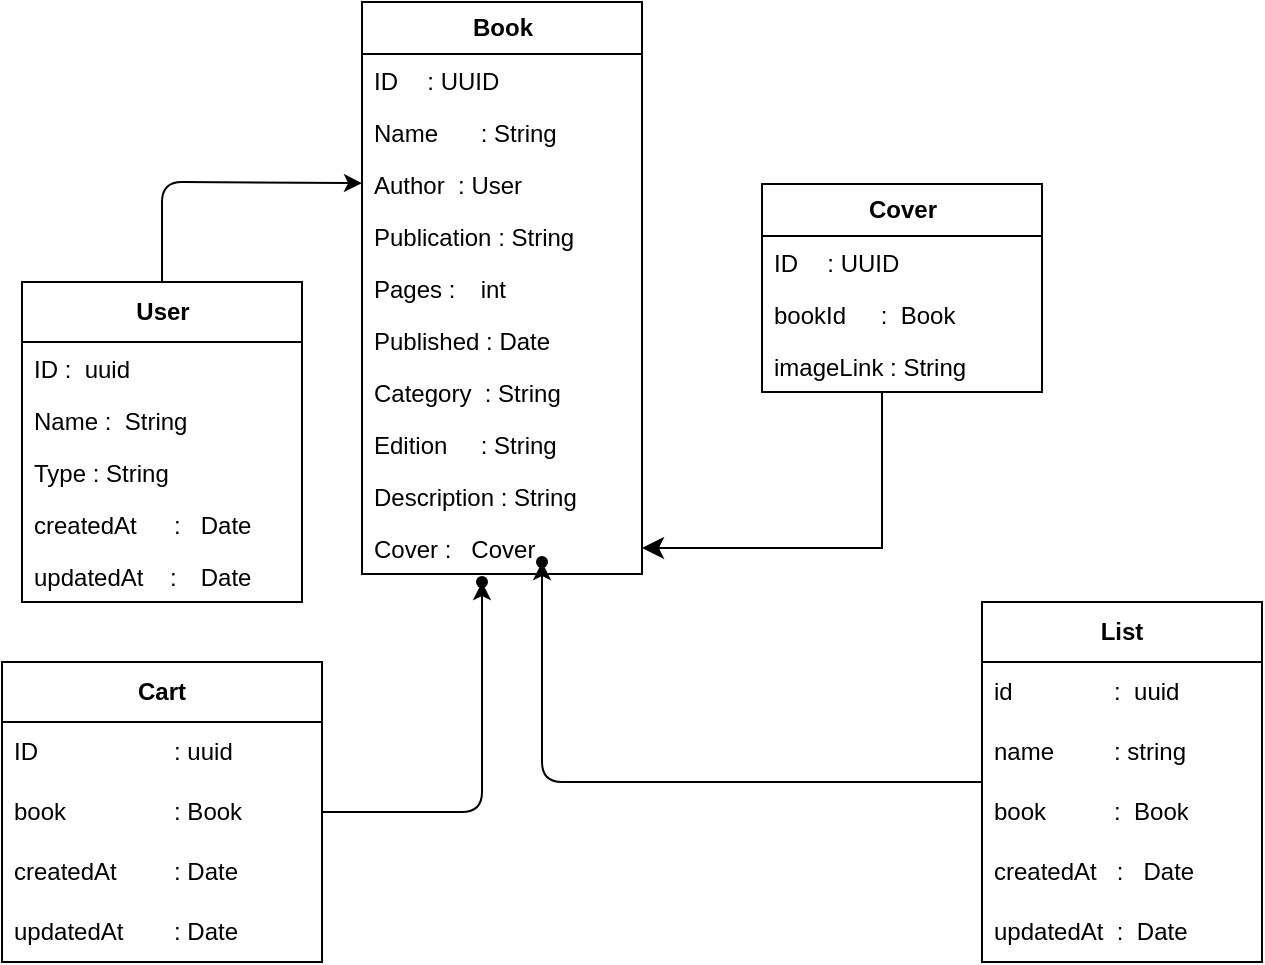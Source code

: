 <mxfile>
    <diagram id="ycOKhfUeuXpyQu7Wnpmq" name="Page-1">
        <mxGraphModel dx="832" dy="472" grid="1" gridSize="10" guides="1" tooltips="1" connect="1" arrows="1" fold="1" page="1" pageScale="1" pageWidth="1100" pageHeight="850" background="none" math="0" shadow="0">
            <root>
                <mxCell id="0"/>
                <mxCell id="1" parent="0"/>
                <mxCell id="7" value="&lt;b&gt;Book&lt;/b&gt;" style="swimlane;fontStyle=0;childLayout=stackLayout;horizontal=1;startSize=26;fillColor=none;horizontalStack=0;resizeParent=1;resizeParentMax=0;resizeLast=0;collapsible=1;marginBottom=0;html=1;" parent="1" vertex="1">
                    <mxGeometry x="330" y="80" width="140" height="286" as="geometry"/>
                </mxCell>
                <mxCell id="8" value="ID&lt;span style=&quot;white-space: pre;&quot;&gt;&#9;&lt;/span&gt;: UUID" style="text;strokeColor=none;fillColor=none;align=left;verticalAlign=top;spacingLeft=4;spacingRight=4;overflow=hidden;rotatable=0;points=[[0,0.5],[1,0.5]];portConstraint=eastwest;whiteSpace=wrap;html=1;" parent="7" vertex="1">
                    <mxGeometry y="26" width="140" height="26" as="geometry"/>
                </mxCell>
                <mxCell id="9" value="Name&lt;span style=&quot;white-space: pre;&quot;&gt;&#9;&lt;/span&gt;: String" style="text;strokeColor=none;fillColor=none;align=left;verticalAlign=top;spacingLeft=4;spacingRight=4;overflow=hidden;rotatable=0;points=[[0,0.5],[1,0.5]];portConstraint=eastwest;whiteSpace=wrap;html=1;" parent="7" vertex="1">
                    <mxGeometry y="52" width="140" height="26" as="geometry"/>
                </mxCell>
                <mxCell id="10" value="Author&amp;nbsp;&lt;span style=&quot;&quot;&gt;&#9;&lt;/span&gt;: User&lt;br&gt;" style="text;strokeColor=none;fillColor=none;align=left;verticalAlign=top;spacingLeft=4;spacingRight=4;overflow=hidden;rotatable=0;points=[[0,0.5],[1,0.5]];portConstraint=eastwest;whiteSpace=wrap;html=1;" parent="7" vertex="1">
                    <mxGeometry y="78" width="140" height="26" as="geometry"/>
                </mxCell>
                <mxCell id="11" value="Publication&lt;span style=&quot;&quot;&gt;&#9;&lt;/span&gt;: String" style="text;strokeColor=none;fillColor=none;align=left;verticalAlign=top;spacingLeft=4;spacingRight=4;overflow=hidden;rotatable=0;points=[[0,0.5],[1,0.5]];portConstraint=eastwest;whiteSpace=wrap;html=1;" parent="7" vertex="1">
                    <mxGeometry y="104" width="140" height="26" as="geometry"/>
                </mxCell>
                <mxCell id="12" value="Pages&lt;span style=&quot;&quot;&gt;&#9;&lt;/span&gt;:&amp;nbsp;&lt;span style=&quot;white-space: pre;&quot;&gt;&#9;&lt;/span&gt;int" style="text;strokeColor=none;fillColor=none;align=left;verticalAlign=top;spacingLeft=4;spacingRight=4;overflow=hidden;rotatable=0;points=[[0,0.5],[1,0.5]];portConstraint=eastwest;whiteSpace=wrap;html=1;" parent="7" vertex="1">
                    <mxGeometry y="130" width="140" height="26" as="geometry"/>
                </mxCell>
                <mxCell id="13" value="Published : Date" style="text;strokeColor=none;fillColor=none;align=left;verticalAlign=top;spacingLeft=4;spacingRight=4;overflow=hidden;rotatable=0;points=[[0,0.5],[1,0.5]];portConstraint=eastwest;whiteSpace=wrap;html=1;" parent="7" vertex="1">
                    <mxGeometry y="156" width="140" height="26" as="geometry"/>
                </mxCell>
                <mxCell id="14" value="Category&amp;nbsp; : String&amp;nbsp;&amp;nbsp;" style="text;strokeColor=none;fillColor=none;align=left;verticalAlign=top;spacingLeft=4;spacingRight=4;overflow=hidden;rotatable=0;points=[[0,0.5],[1,0.5]];portConstraint=eastwest;whiteSpace=wrap;html=1;" parent="7" vertex="1">
                    <mxGeometry y="182" width="140" height="26" as="geometry"/>
                </mxCell>
                <mxCell id="15" value="Edition&lt;span style=&quot;white-space: pre;&quot;&gt;&#9;&lt;/span&gt;: String" style="text;strokeColor=none;fillColor=none;align=left;verticalAlign=top;spacingLeft=4;spacingRight=4;overflow=hidden;rotatable=0;points=[[0,0.5],[1,0.5]];portConstraint=eastwest;whiteSpace=wrap;html=1;" parent="7" vertex="1">
                    <mxGeometry y="208" width="140" height="26" as="geometry"/>
                </mxCell>
                <mxCell id="16" value="Description : String" style="text;strokeColor=none;fillColor=none;align=left;verticalAlign=top;spacingLeft=4;spacingRight=4;overflow=hidden;rotatable=0;points=[[0,0.5],[1,0.5]];portConstraint=eastwest;whiteSpace=wrap;html=1;" parent="7" vertex="1">
                    <mxGeometry y="234" width="140" height="26" as="geometry"/>
                </mxCell>
                <mxCell id="17" value="Cover :&amp;nbsp; &amp;nbsp;Cover" style="text;strokeColor=none;fillColor=none;align=left;verticalAlign=top;spacingLeft=4;spacingRight=4;overflow=hidden;rotatable=0;points=[[0,0.5],[1,0.5]];portConstraint=eastwest;whiteSpace=wrap;html=1;" parent="7" vertex="1">
                    <mxGeometry y="260" width="140" height="26" as="geometry"/>
                </mxCell>
                <mxCell id="18" value="&lt;b&gt;Cover&lt;/b&gt;" style="swimlane;fontStyle=0;childLayout=stackLayout;horizontal=1;startSize=26;fillColor=none;horizontalStack=0;resizeParent=1;resizeParentMax=0;resizeLast=0;collapsible=1;marginBottom=0;html=1;" parent="1" vertex="1">
                    <mxGeometry x="530" y="171" width="140" height="104" as="geometry"/>
                </mxCell>
                <mxCell id="19" value="ID&lt;span style=&quot;white-space: pre;&quot;&gt;&#9;&lt;/span&gt;: UUID" style="text;strokeColor=none;fillColor=none;align=left;verticalAlign=top;spacingLeft=4;spacingRight=4;overflow=hidden;rotatable=0;points=[[0,0.5],[1,0.5]];portConstraint=eastwest;whiteSpace=wrap;html=1;" parent="18" vertex="1">
                    <mxGeometry y="26" width="140" height="26" as="geometry"/>
                </mxCell>
                <mxCell id="20" value="bookId&lt;span style=&quot;white-space: pre;&quot;&gt;&#9;&lt;/span&gt;:&amp;nbsp; Book" style="text;strokeColor=none;fillColor=none;align=left;verticalAlign=top;spacingLeft=4;spacingRight=4;overflow=hidden;rotatable=0;points=[[0,0.5],[1,0.5]];portConstraint=eastwest;whiteSpace=wrap;html=1;" parent="18" vertex="1">
                    <mxGeometry y="52" width="140" height="26" as="geometry"/>
                </mxCell>
                <mxCell id="21" value="imageLink : String" style="text;strokeColor=none;fillColor=none;align=left;verticalAlign=top;spacingLeft=4;spacingRight=4;overflow=hidden;rotatable=0;points=[[0,0.5],[1,0.5]];portConstraint=eastwest;whiteSpace=wrap;html=1;" parent="18" vertex="1">
                    <mxGeometry y="78" width="140" height="26" as="geometry"/>
                </mxCell>
                <mxCell id="25" value="" style="edgeStyle=segmentEdgeStyle;endArrow=classic;html=1;curved=0;rounded=0;endSize=8;startSize=8;" parent="1" target="17" edge="1">
                    <mxGeometry width="50" height="50" relative="1" as="geometry">
                        <mxPoint x="590" y="275" as="sourcePoint"/>
                        <mxPoint x="610" y="413" as="targetPoint"/>
                        <Array as="points">
                            <mxPoint x="590" y="353"/>
                        </Array>
                    </mxGeometry>
                </mxCell>
                <mxCell id="_cBVwGWjOP9ioKIP5It5-40" value="" style="edgeStyle=none;html=1;" parent="1" source="26" target="10" edge="1">
                    <mxGeometry relative="1" as="geometry">
                        <Array as="points">
                            <mxPoint x="230" y="170"/>
                        </Array>
                    </mxGeometry>
                </mxCell>
                <mxCell id="26" value="&lt;b&gt;User&lt;/b&gt;" style="swimlane;fontStyle=0;childLayout=stackLayout;horizontal=1;startSize=30;fillColor=none;horizontalStack=0;resizeParent=1;resizeParentMax=0;resizeLast=0;collapsible=1;marginBottom=0;html=1;" parent="1" vertex="1">
                    <mxGeometry x="160" y="220" width="140" height="160" as="geometry"/>
                </mxCell>
                <mxCell id="27" value="ID :&amp;nbsp; uuid" style="text;strokeColor=none;fillColor=none;align=left;verticalAlign=top;spacingLeft=4;spacingRight=4;overflow=hidden;rotatable=0;points=[[0,0.5],[1,0.5]];portConstraint=eastwest;whiteSpace=wrap;html=1;" parent="26" vertex="1">
                    <mxGeometry y="30" width="140" height="26" as="geometry"/>
                </mxCell>
                <mxCell id="28" value="Name&lt;span style=&quot;&quot;&gt;&#9;&lt;/span&gt;:&amp;nbsp; String" style="text;strokeColor=none;fillColor=none;align=left;verticalAlign=top;spacingLeft=4;spacingRight=4;overflow=hidden;rotatable=0;points=[[0,0.5],[1,0.5]];portConstraint=eastwest;whiteSpace=wrap;html=1;" parent="26" vertex="1">
                    <mxGeometry y="56" width="140" height="26" as="geometry"/>
                </mxCell>
                <mxCell id="29" value="Type : String" style="text;strokeColor=none;fillColor=none;align=left;verticalAlign=top;spacingLeft=4;spacingRight=4;overflow=hidden;rotatable=0;points=[[0,0.5],[1,0.5]];portConstraint=eastwest;whiteSpace=wrap;html=1;" parent="26" vertex="1">
                    <mxGeometry y="82" width="140" height="26" as="geometry"/>
                </mxCell>
                <mxCell id="_cBVwGWjOP9ioKIP5It5-51" value="createdAt&lt;span style=&quot;white-space: pre;&quot;&gt;&#9;&lt;/span&gt;&amp;nbsp; &amp;nbsp; &amp;nbsp;:&amp;nbsp; &amp;nbsp;Date" style="text;strokeColor=none;fillColor=none;align=left;verticalAlign=top;spacingLeft=4;spacingRight=4;overflow=hidden;rotatable=0;points=[[0,0.5],[1,0.5]];portConstraint=eastwest;whiteSpace=wrap;html=1;" parent="26" vertex="1">
                    <mxGeometry y="108" width="140" height="26" as="geometry"/>
                </mxCell>
                <mxCell id="_cBVwGWjOP9ioKIP5It5-52" value="updatedAt&amp;nbsp; &amp;nbsp; :&lt;span style=&quot;white-space: pre;&quot;&gt;&#9;&lt;/span&gt;&amp;nbsp;Date" style="text;strokeColor=none;fillColor=none;align=left;verticalAlign=top;spacingLeft=4;spacingRight=4;overflow=hidden;rotatable=0;points=[[0,0.5],[1,0.5]];portConstraint=eastwest;whiteSpace=wrap;html=1;" parent="26" vertex="1">
                    <mxGeometry y="134" width="140" height="26" as="geometry"/>
                </mxCell>
                <mxCell id="_cBVwGWjOP9ioKIP5It5-50" value="" style="edgeStyle=orthogonalEdgeStyle;html=1;" parent="1" source="_cBVwGWjOP9ioKIP5It5-34" target="_cBVwGWjOP9ioKIP5It5-48" edge="1">
                    <mxGeometry relative="1" as="geometry"/>
                </mxCell>
                <mxCell id="_cBVwGWjOP9ioKIP5It5-34" value="&lt;b&gt;Cart&lt;/b&gt;" style="swimlane;fontStyle=0;childLayout=stackLayout;horizontal=1;startSize=30;horizontalStack=0;resizeParent=1;resizeParentMax=0;resizeLast=0;collapsible=1;marginBottom=0;whiteSpace=wrap;html=1;" parent="1" vertex="1">
                    <mxGeometry x="150" y="410" width="160" height="150" as="geometry"/>
                </mxCell>
                <mxCell id="_cBVwGWjOP9ioKIP5It5-35" value="ID&lt;span style=&quot;white-space: pre;&quot;&gt;&#9;&lt;/span&gt; &lt;span style=&quot;white-space: pre;&quot;&gt;&#9;&lt;/span&gt;&lt;span style=&quot;white-space: pre;&quot;&gt;&#9;&lt;/span&gt;: uuid" style="text;strokeColor=none;fillColor=none;align=left;verticalAlign=middle;spacingLeft=4;spacingRight=4;overflow=hidden;points=[[0,0.5],[1,0.5]];portConstraint=eastwest;rotatable=0;whiteSpace=wrap;html=1;" parent="_cBVwGWjOP9ioKIP5It5-34" vertex="1">
                    <mxGeometry y="30" width="160" height="30" as="geometry"/>
                </mxCell>
                <mxCell id="_cBVwGWjOP9ioKIP5It5-36" value="book&lt;span style=&quot;white-space: pre;&quot;&gt;&#9;&lt;/span&gt;&lt;span style=&quot;white-space: pre;&quot;&gt;&#9;&lt;/span&gt;: Book" style="text;strokeColor=none;fillColor=none;align=left;verticalAlign=middle;spacingLeft=4;spacingRight=4;overflow=hidden;points=[[0,0.5],[1,0.5]];portConstraint=eastwest;rotatable=0;whiteSpace=wrap;html=1;" parent="_cBVwGWjOP9ioKIP5It5-34" vertex="1">
                    <mxGeometry y="60" width="160" height="30" as="geometry"/>
                </mxCell>
                <mxCell id="_cBVwGWjOP9ioKIP5It5-37" value="createdAt&lt;span style=&quot;white-space: pre;&quot;&gt;&#9;&lt;/span&gt;&lt;span style=&quot;white-space: pre;&quot;&gt;&#9;&lt;/span&gt;: Date" style="text;strokeColor=none;fillColor=none;align=left;verticalAlign=middle;spacingLeft=4;spacingRight=4;overflow=hidden;points=[[0,0.5],[1,0.5]];portConstraint=eastwest;rotatable=0;whiteSpace=wrap;html=1;" parent="_cBVwGWjOP9ioKIP5It5-34" vertex="1">
                    <mxGeometry y="90" width="160" height="30" as="geometry"/>
                </mxCell>
                <mxCell id="_cBVwGWjOP9ioKIP5It5-38" value="updatedAt&lt;span style=&quot;white-space: pre;&quot;&gt;&#9;&lt;/span&gt;: Date" style="text;strokeColor=none;fillColor=none;align=left;verticalAlign=middle;spacingLeft=4;spacingRight=4;overflow=hidden;points=[[0,0.5],[1,0.5]];portConstraint=eastwest;rotatable=0;whiteSpace=wrap;html=1;" parent="_cBVwGWjOP9ioKIP5It5-34" vertex="1">
                    <mxGeometry y="120" width="160" height="30" as="geometry"/>
                </mxCell>
                <mxCell id="_cBVwGWjOP9ioKIP5It5-48" value="" style="shape=waypoint;sketch=0;size=6;pointerEvents=1;points=[];fillColor=default;resizable=0;rotatable=0;perimeter=centerPerimeter;snapToPoint=1;fontStyle=0;startSize=30;" parent="1" vertex="1">
                    <mxGeometry x="380" y="360" width="20" height="20" as="geometry"/>
                </mxCell>
                <mxCell id="_cBVwGWjOP9ioKIP5It5-63" value="" style="edgeStyle=orthogonalEdgeStyle;html=1;" parent="1" source="_cBVwGWjOP9ioKIP5It5-58" target="_cBVwGWjOP9ioKIP5It5-62" edge="1">
                    <mxGeometry relative="1" as="geometry"/>
                </mxCell>
                <mxCell id="_cBVwGWjOP9ioKIP5It5-58" value="&lt;b&gt;List&lt;/b&gt;" style="swimlane;fontStyle=0;childLayout=stackLayout;horizontal=1;startSize=30;horizontalStack=0;resizeParent=1;resizeParentMax=0;resizeLast=0;collapsible=1;marginBottom=0;whiteSpace=wrap;html=1;" parent="1" vertex="1">
                    <mxGeometry x="640" y="380" width="140" height="180" as="geometry"/>
                </mxCell>
                <mxCell id="_cBVwGWjOP9ioKIP5It5-59" value="id&lt;span style=&quot;white-space: pre;&quot;&gt;&#9;&lt;span style=&quot;white-space: pre;&quot;&gt;&#9;&lt;/span&gt;&lt;/span&gt;&amp;nbsp; :&amp;nbsp; uuid" style="text;strokeColor=none;fillColor=none;align=left;verticalAlign=middle;spacingLeft=4;spacingRight=4;overflow=hidden;points=[[0,0.5],[1,0.5]];portConstraint=eastwest;rotatable=0;whiteSpace=wrap;html=1;" parent="_cBVwGWjOP9ioKIP5It5-58" vertex="1">
                    <mxGeometry y="30" width="140" height="30" as="geometry"/>
                </mxCell>
                <mxCell id="_cBVwGWjOP9ioKIP5It5-60" value="name&amp;nbsp; &amp;nbsp; &amp;nbsp; &lt;span style=&quot;white-space: pre;&quot;&gt;&#9;&lt;/span&gt;&amp;nbsp; : string" style="text;strokeColor=none;fillColor=none;align=left;verticalAlign=middle;spacingLeft=4;spacingRight=4;overflow=hidden;points=[[0,0.5],[1,0.5]];portConstraint=eastwest;rotatable=0;whiteSpace=wrap;html=1;" parent="_cBVwGWjOP9ioKIP5It5-58" vertex="1">
                    <mxGeometry y="60" width="140" height="30" as="geometry"/>
                </mxCell>
                <mxCell id="_cBVwGWjOP9ioKIP5It5-61" value="book&lt;span style=&quot;white-space: pre;&quot;&gt;&#9;&lt;/span&gt;&amp;nbsp; :&amp;nbsp; Book" style="text;strokeColor=none;fillColor=none;align=left;verticalAlign=middle;spacingLeft=4;spacingRight=4;overflow=hidden;points=[[0,0.5],[1,0.5]];portConstraint=eastwest;rotatable=0;whiteSpace=wrap;html=1;" parent="_cBVwGWjOP9ioKIP5It5-58" vertex="1">
                    <mxGeometry y="90" width="140" height="30" as="geometry"/>
                </mxCell>
                <mxCell id="_cBVwGWjOP9ioKIP5It5-65" value="createdAt&lt;span style=&quot;&quot;&gt;&#9;&lt;/span&gt;&amp;nbsp; :&amp;nbsp; &amp;nbsp;Date" style="text;strokeColor=none;fillColor=none;align=left;verticalAlign=middle;spacingLeft=4;spacingRight=4;overflow=hidden;points=[[0,0.5],[1,0.5]];portConstraint=eastwest;rotatable=0;whiteSpace=wrap;html=1;" parent="_cBVwGWjOP9ioKIP5It5-58" vertex="1">
                    <mxGeometry y="120" width="140" height="30" as="geometry"/>
                </mxCell>
                <mxCell id="_cBVwGWjOP9ioKIP5It5-64" value="updatedAt&amp;nbsp; :&lt;span style=&quot;&quot;&gt;&#9;&lt;/span&gt;&amp;nbsp;Date" style="text;strokeColor=none;fillColor=none;align=left;verticalAlign=middle;spacingLeft=4;spacingRight=4;overflow=hidden;points=[[0,0.5],[1,0.5]];portConstraint=eastwest;rotatable=0;whiteSpace=wrap;html=1;" parent="_cBVwGWjOP9ioKIP5It5-58" vertex="1">
                    <mxGeometry y="150" width="140" height="30" as="geometry"/>
                </mxCell>
                <mxCell id="_cBVwGWjOP9ioKIP5It5-62" value="" style="shape=waypoint;sketch=0;size=6;pointerEvents=1;points=[];fillColor=default;resizable=0;rotatable=0;perimeter=centerPerimeter;snapToPoint=1;fontStyle=0;startSize=30;" parent="1" vertex="1">
                    <mxGeometry x="410" y="350" width="20" height="20" as="geometry"/>
                </mxCell>
            </root>
        </mxGraphModel>
    </diagram>
    <diagram id="Ghrc1tXgNkrvZiGelNX1" name="Page-2">
        <mxGraphModel dx="832" dy="491" grid="1" gridSize="10" guides="1" tooltips="1" connect="1" arrows="1" fold="1" page="1" pageScale="1" pageWidth="850" pageHeight="1100" math="0" shadow="0">
            <root>
                <mxCell id="0"/>
                <mxCell id="1" parent="0"/>
            </root>
        </mxGraphModel>
    </diagram>
</mxfile>